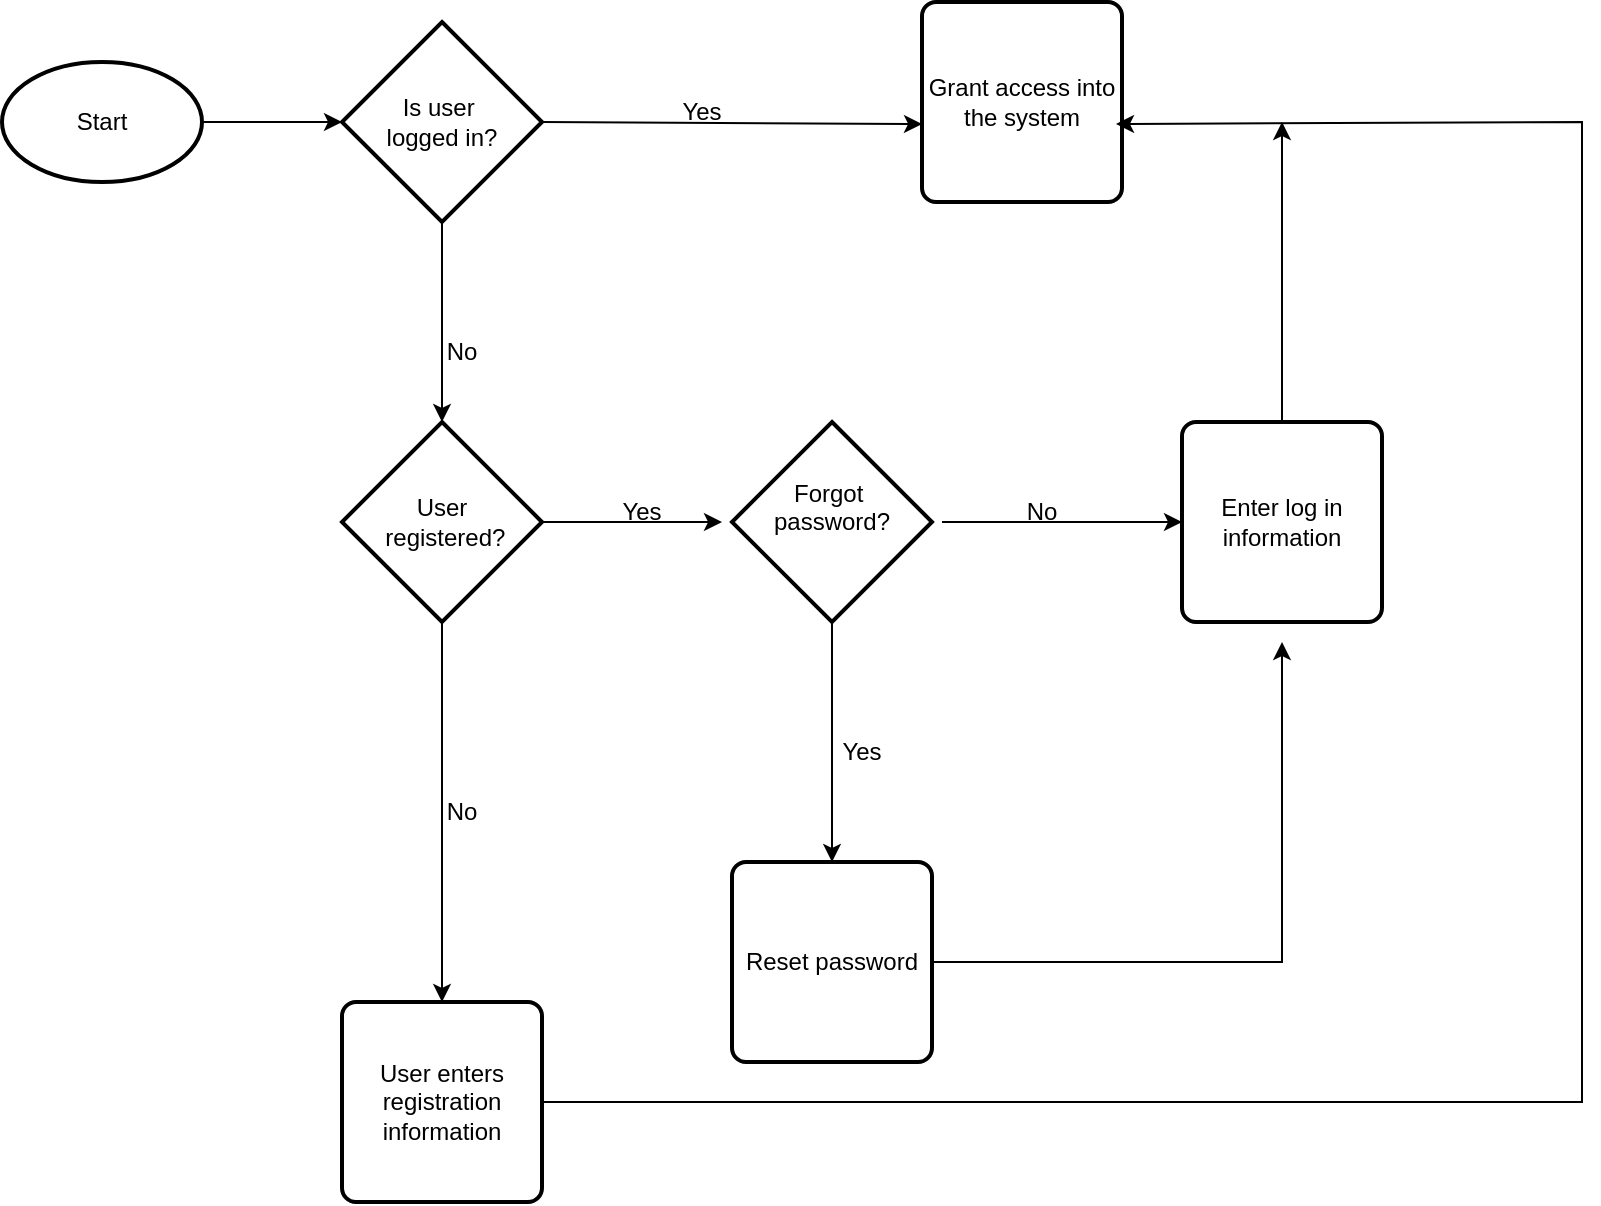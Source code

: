 <mxfile version="27.2.0">
  <diagram name="Page-1" id="-HNVCtr-uVQMWuIC4vpT">
    <mxGraphModel dx="1599" dy="793" grid="1" gridSize="10" guides="1" tooltips="1" connect="1" arrows="1" fold="1" page="1" pageScale="1" pageWidth="850" pageHeight="1100" math="0" shadow="0">
      <root>
        <mxCell id="0" />
        <mxCell id="1" parent="0" />
        <mxCell id="KTOv058LZEmAN_5zCTsI-6" value="User&lt;div&gt;&amp;nbsp;registered?&lt;/div&gt;" style="strokeWidth=2;html=1;shape=mxgraph.flowchart.decision;whiteSpace=wrap;" parent="1" vertex="1">
          <mxGeometry x="180" y="350" width="100" height="100" as="geometry" />
        </mxCell>
        <mxCell id="KTOv058LZEmAN_5zCTsI-7" value="Forgot&amp;nbsp;&lt;div&gt;password?&lt;div&gt;&lt;br&gt;&lt;/div&gt;&lt;/div&gt;" style="strokeWidth=2;html=1;shape=mxgraph.flowchart.decision;whiteSpace=wrap;" parent="1" vertex="1">
          <mxGeometry x="375" y="350" width="100" height="100" as="geometry" />
        </mxCell>
        <mxCell id="KTOv058LZEmAN_5zCTsI-8" value="Start" style="strokeWidth=2;html=1;shape=mxgraph.flowchart.start_1;whiteSpace=wrap;" parent="1" vertex="1">
          <mxGeometry x="10" y="170" width="100" height="60" as="geometry" />
        </mxCell>
        <mxCell id="KTOv058LZEmAN_5zCTsI-10" value="Grant access into the system" style="rounded=1;whiteSpace=wrap;html=1;absoluteArcSize=1;arcSize=14;strokeWidth=2;" parent="1" vertex="1">
          <mxGeometry x="470" y="140" width="100" height="100" as="geometry" />
        </mxCell>
        <mxCell id="KTOv058LZEmAN_5zCTsI-11" value="User enters registration information" style="rounded=1;whiteSpace=wrap;html=1;absoluteArcSize=1;arcSize=14;strokeWidth=2;" parent="1" vertex="1">
          <mxGeometry x="180" y="640" width="100" height="100" as="geometry" />
        </mxCell>
        <mxCell id="KTOv058LZEmAN_5zCTsI-12" value="Reset password" style="rounded=1;whiteSpace=wrap;html=1;absoluteArcSize=1;arcSize=14;strokeWidth=2;" parent="1" vertex="1">
          <mxGeometry x="375" y="570" width="100" height="100" as="geometry" />
        </mxCell>
        <mxCell id="KTOv058LZEmAN_5zCTsI-13" value="Enter log in information" style="rounded=1;whiteSpace=wrap;html=1;absoluteArcSize=1;arcSize=14;strokeWidth=2;" parent="1" vertex="1">
          <mxGeometry x="600" y="350" width="100" height="100" as="geometry" />
        </mxCell>
        <mxCell id="KTOv058LZEmAN_5zCTsI-14" value="Is user&amp;nbsp;&lt;div&gt;logged in?&lt;/div&gt;" style="strokeWidth=2;html=1;shape=mxgraph.flowchart.decision;whiteSpace=wrap;" parent="1" vertex="1">
          <mxGeometry x="180" y="150" width="100" height="100" as="geometry" />
        </mxCell>
        <mxCell id="KTOv058LZEmAN_5zCTsI-15" value="" style="endArrow=classic;html=1;rounded=0;entryX=0;entryY=0.5;entryDx=0;entryDy=0;entryPerimeter=0;" parent="1" target="KTOv058LZEmAN_5zCTsI-14" edge="1">
          <mxGeometry width="50" height="50" relative="1" as="geometry">
            <mxPoint x="110" y="200" as="sourcePoint" />
            <mxPoint x="160" y="150" as="targetPoint" />
          </mxGeometry>
        </mxCell>
        <mxCell id="KTOv058LZEmAN_5zCTsI-16" value="" style="endArrow=classic;html=1;rounded=0;entryX=0;entryY=0.61;entryDx=0;entryDy=0;entryPerimeter=0;" parent="1" target="KTOv058LZEmAN_5zCTsI-10" edge="1">
          <mxGeometry width="50" height="50" relative="1" as="geometry">
            <mxPoint x="280" y="200" as="sourcePoint" />
            <mxPoint x="330" y="150" as="targetPoint" />
          </mxGeometry>
        </mxCell>
        <mxCell id="KTOv058LZEmAN_5zCTsI-17" value="" style="endArrow=classic;html=1;rounded=0;entryX=0.5;entryY=0;entryDx=0;entryDy=0;entryPerimeter=0;" parent="1" target="KTOv058LZEmAN_5zCTsI-6" edge="1">
          <mxGeometry width="50" height="50" relative="1" as="geometry">
            <mxPoint x="230" y="250" as="sourcePoint" />
            <mxPoint x="280" y="200" as="targetPoint" />
          </mxGeometry>
        </mxCell>
        <mxCell id="KTOv058LZEmAN_5zCTsI-18" value="" style="endArrow=classic;html=1;rounded=0;exitX=0.5;exitY=1;exitDx=0;exitDy=0;exitPerimeter=0;" parent="1" source="KTOv058LZEmAN_5zCTsI-6" edge="1">
          <mxGeometry width="50" height="50" relative="1" as="geometry">
            <mxPoint x="230" y="460" as="sourcePoint" />
            <mxPoint x="230" y="640" as="targetPoint" />
          </mxGeometry>
        </mxCell>
        <mxCell id="KTOv058LZEmAN_5zCTsI-19" value="" style="endArrow=classic;html=1;rounded=0;" parent="1" edge="1">
          <mxGeometry width="50" height="50" relative="1" as="geometry">
            <mxPoint x="280" y="400" as="sourcePoint" />
            <mxPoint x="370" y="400" as="targetPoint" />
          </mxGeometry>
        </mxCell>
        <mxCell id="KTOv058LZEmAN_5zCTsI-20" value="" style="endArrow=classic;html=1;rounded=0;entryX=0.97;entryY=0.61;entryDx=0;entryDy=0;entryPerimeter=0;" parent="1" source="KTOv058LZEmAN_5zCTsI-11" target="KTOv058LZEmAN_5zCTsI-10" edge="1">
          <mxGeometry width="50" height="50" relative="1" as="geometry">
            <mxPoint x="250" y="780" as="sourcePoint" />
            <mxPoint x="780" y="170" as="targetPoint" />
            <Array as="points">
              <mxPoint x="800" y="690" />
              <mxPoint x="800" y="200" />
            </Array>
          </mxGeometry>
        </mxCell>
        <mxCell id="KTOv058LZEmAN_5zCTsI-21" value="" style="endArrow=classic;html=1;rounded=0;exitX=1;exitY=0.5;exitDx=0;exitDy=0;" parent="1" source="KTOv058LZEmAN_5zCTsI-12" edge="1">
          <mxGeometry width="50" height="50" relative="1" as="geometry">
            <mxPoint x="510" y="630" as="sourcePoint" />
            <mxPoint x="650" y="460" as="targetPoint" />
            <Array as="points">
              <mxPoint x="650" y="620" />
            </Array>
          </mxGeometry>
        </mxCell>
        <mxCell id="KTOv058LZEmAN_5zCTsI-22" value="" style="endArrow=classic;html=1;rounded=0;entryX=0;entryY=0.5;entryDx=0;entryDy=0;" parent="1" target="KTOv058LZEmAN_5zCTsI-13" edge="1">
          <mxGeometry width="50" height="50" relative="1" as="geometry">
            <mxPoint x="480" y="400" as="sourcePoint" />
            <mxPoint x="530" y="350" as="targetPoint" />
          </mxGeometry>
        </mxCell>
        <mxCell id="KTOv058LZEmAN_5zCTsI-23" value="Yes" style="text;html=1;align=center;verticalAlign=middle;whiteSpace=wrap;rounded=0;" parent="1" vertex="1">
          <mxGeometry x="330" y="180" width="60" height="30" as="geometry" />
        </mxCell>
        <mxCell id="KTOv058LZEmAN_5zCTsI-24" value="No" style="text;html=1;align=center;verticalAlign=middle;whiteSpace=wrap;rounded=0;" parent="1" vertex="1">
          <mxGeometry x="210" y="300" width="60" height="30" as="geometry" />
        </mxCell>
        <mxCell id="KTOv058LZEmAN_5zCTsI-25" value="Yes" style="text;html=1;align=center;verticalAlign=middle;whiteSpace=wrap;rounded=0;" parent="1" vertex="1">
          <mxGeometry x="300" y="380" width="60" height="30" as="geometry" />
        </mxCell>
        <mxCell id="KTOv058LZEmAN_5zCTsI-26" value="No" style="text;html=1;align=center;verticalAlign=middle;whiteSpace=wrap;rounded=0;" parent="1" vertex="1">
          <mxGeometry x="210" y="530" width="60" height="30" as="geometry" />
        </mxCell>
        <mxCell id="KTOv058LZEmAN_5zCTsI-27" value="No" style="text;html=1;align=center;verticalAlign=middle;whiteSpace=wrap;rounded=0;" parent="1" vertex="1">
          <mxGeometry x="500" y="380" width="60" height="30" as="geometry" />
        </mxCell>
        <mxCell id="KTOv058LZEmAN_5zCTsI-28" value="Yes" style="text;html=1;align=center;verticalAlign=middle;whiteSpace=wrap;rounded=0;" parent="1" vertex="1">
          <mxGeometry x="410" y="500" width="60" height="30" as="geometry" />
        </mxCell>
        <mxCell id="KTOv058LZEmAN_5zCTsI-29" value="" style="endArrow=classic;html=1;rounded=0;exitX=0.5;exitY=1;exitDx=0;exitDy=0;exitPerimeter=0;entryX=0.5;entryY=0;entryDx=0;entryDy=0;entryPerimeter=0;" parent="1" source="KTOv058LZEmAN_5zCTsI-7" target="KTOv058LZEmAN_5zCTsI-12" edge="1">
          <mxGeometry width="50" height="50" relative="1" as="geometry">
            <mxPoint x="430" y="460" as="sourcePoint" />
            <mxPoint x="430" y="560" as="targetPoint" />
          </mxGeometry>
        </mxCell>
        <mxCell id="KTOv058LZEmAN_5zCTsI-30" value="" style="endArrow=classic;html=1;rounded=0;exitX=0.5;exitY=0;exitDx=0;exitDy=0;" parent="1" source="KTOv058LZEmAN_5zCTsI-13" edge="1">
          <mxGeometry width="50" height="50" relative="1" as="geometry">
            <mxPoint x="650" y="330" as="sourcePoint" />
            <mxPoint x="650" y="200" as="targetPoint" />
          </mxGeometry>
        </mxCell>
      </root>
    </mxGraphModel>
  </diagram>
</mxfile>
